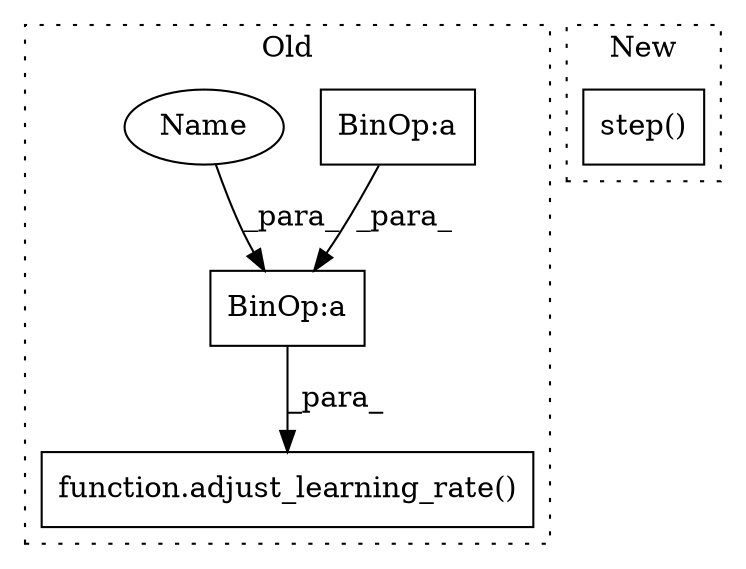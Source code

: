 digraph G {
subgraph cluster0 {
1 [label="function.adjust_learning_rate()" a="75" s="4788,4853" l="21,1" shape="box"];
3 [label="BinOp:a" a="82" s="4821" l="3" shape="box"];
4 [label="BinOp:a" a="82" s="4839" l="3" shape="box"];
5 [label="Name" a="87" s="4820" l="1" shape="ellipse"];
label = "Old";
style="dotted";
}
subgraph cluster1 {
2 [label="step()" a="75" s="4744" l="19" shape="box"];
label = "New";
style="dotted";
}
3 -> 1 [label="_para_"];
4 -> 3 [label="_para_"];
5 -> 3 [label="_para_"];
}